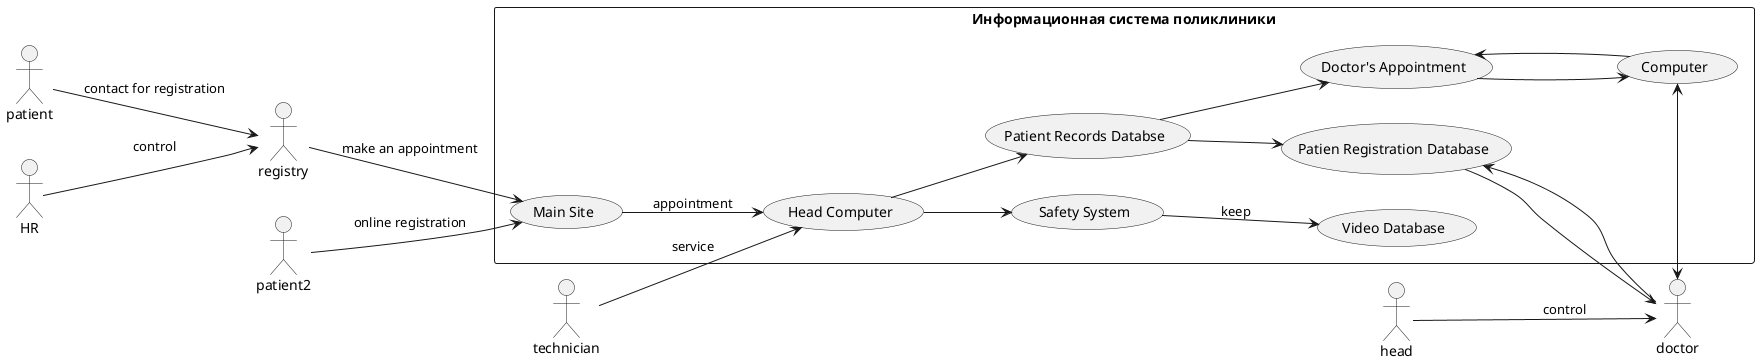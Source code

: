 @startuml
left to right direction
actor patient as p
actor patient2 as p2
actor HR as HR
actor registry as r
actor doctor as d
actor head as h
actor technician as t

rectangle "Информационная система поликлиники" { 
usecase (Main Site) as MS
usecase (Safety System) as SS
usecase (Head Computer) as HC
usecase (Video Database) as VD
usecase (Patient Records Databse) as PRD
usecase (Patien Registration Database) as PRDB
usecase (Doctor's Appointment) as DA
usecase (Computer) as C
p --> r: contact for registration
HR --> r: control
r --> MS: make an appointment
p2 --> MS: online registration
MS --> HC: appointment
HC --> SS
SS --> VD: keep
t --> HC: service
HC --> PRD
PRD --> PRDB
PRD --> DA
DA --> C
C --> DA
C --> d
d --> C
PRDB --> d
d --> PRDB
h --> d: control
@enduml
